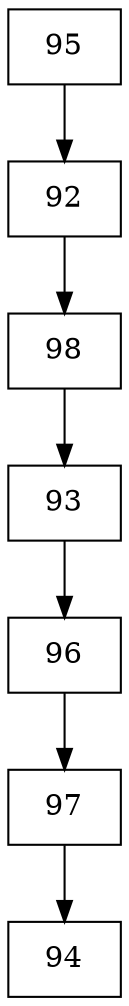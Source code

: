 digraph G {
  node [shape=record];
  node0 [label="{95}"];
  node0 -> node1;
  node1 [label="{92}"];
  node1 -> node2;
  node2 [label="{98}"];
  node2 -> node3;
  node3 [label="{93}"];
  node3 -> node4;
  node4 [label="{96}"];
  node4 -> node5;
  node5 [label="{97}"];
  node5 -> node6;
  node6 [label="{94}"];
}
